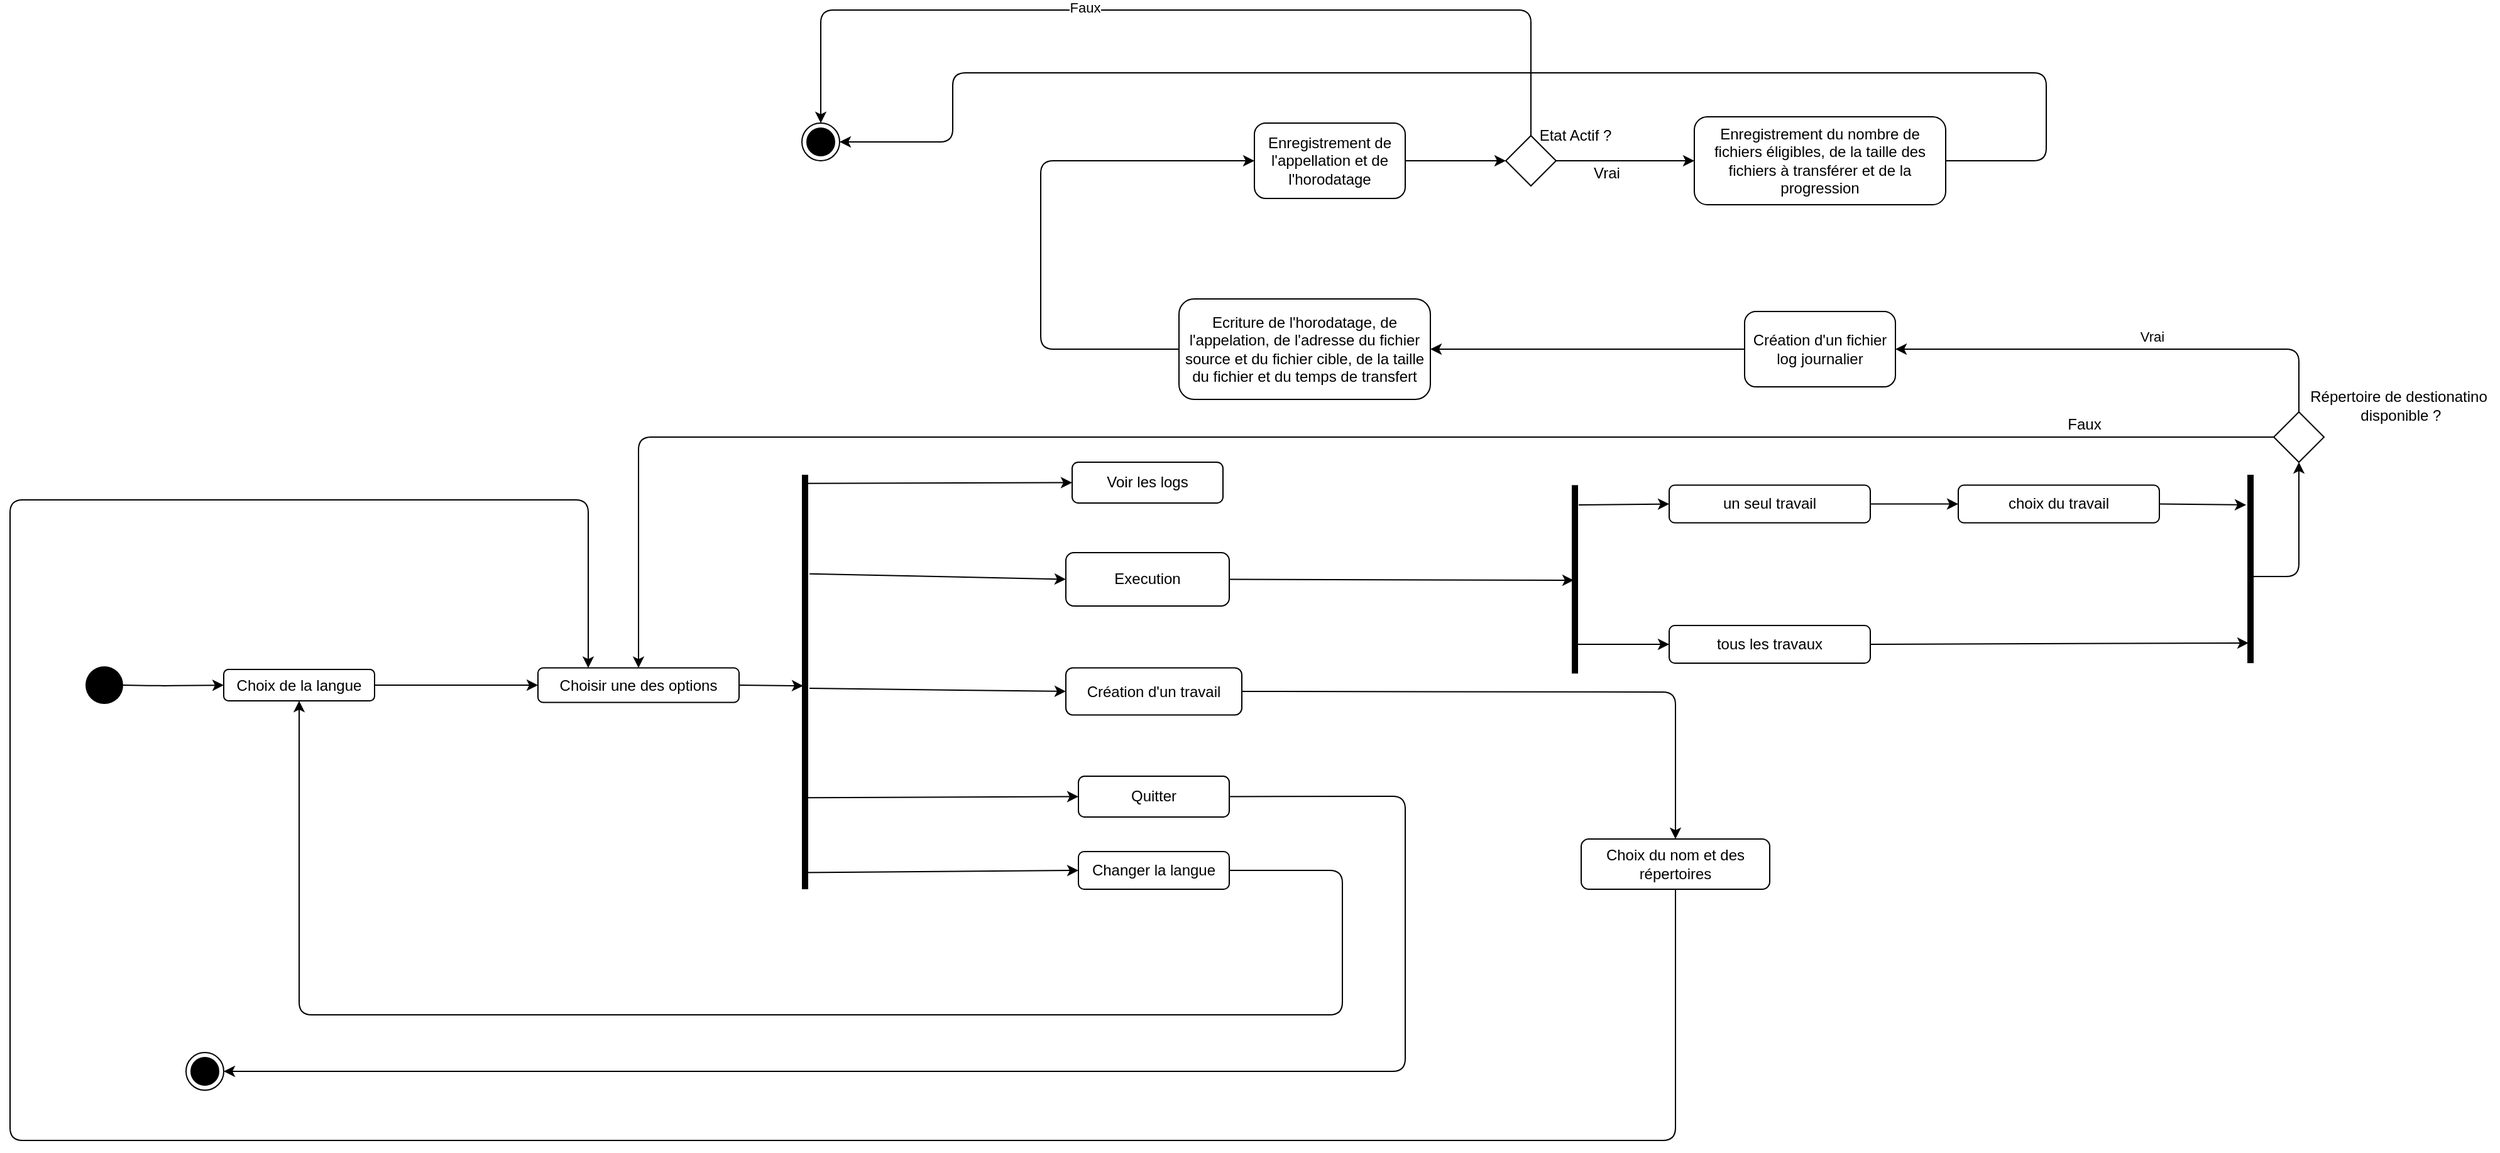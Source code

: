 <mxfile version="13.9.9" type="device"><diagram id="Pqqq1iRG-9QUSBHrZ13n" name="Page-1"><mxGraphModel dx="1739" dy="805" grid="1" gridSize="10" guides="1" tooltips="1" connect="1" arrows="1" fold="1" page="1" pageScale="1" pageWidth="827" pageHeight="1169" math="0" shadow="0"><root><mxCell id="0"/><mxCell id="1" parent="0"/><mxCell id="pSCI7zslac95Q4Fa9Zxy-1" value="" style="ellipse;fillColor=#000000;strokeColor=none;" parent="1" vertex="1"><mxGeometry x="-540" y="632.5" width="30" height="30" as="geometry"/></mxCell><mxCell id="pSCI7zslac95Q4Fa9Zxy-2" value="" style="ellipse;html=1;shape=endState;fillColor=#000000;strokeColor=#000000;" parent="1" vertex="1"><mxGeometry x="30" y="200" width="30" height="30" as="geometry"/></mxCell><mxCell id="pSCI7zslac95Q4Fa9Zxy-4" value="Choix de la langue" style="rounded=1;whiteSpace=wrap;html=1;" parent="1" vertex="1"><mxGeometry x="-430" y="635" width="120" height="25" as="geometry"/></mxCell><mxCell id="pSCI7zslac95Q4Fa9Zxy-10" value="" style="endArrow=classic;html=1;exitX=1.2;exitY=0.239;exitDx=0;exitDy=0;exitPerimeter=0;entryX=0;entryY=0.5;entryDx=0;entryDy=0;" parent="1" source="2zeeoTgWEDxm7dNyPJ4--4" target="pSCI7zslac95Q4Fa9Zxy-12" edge="1"><mxGeometry width="50" height="50" relative="1" as="geometry"><mxPoint x="323" y="590" as="sourcePoint"/><mxPoint x="510" y="605" as="targetPoint"/></mxGeometry></mxCell><mxCell id="pSCI7zslac95Q4Fa9Zxy-11" value="" style="endArrow=classic;html=1;entryX=0;entryY=0.5;entryDx=0;entryDy=0;" parent="1" target="pSCI7zslac95Q4Fa9Zxy-14" edge="1"><mxGeometry width="50" height="50" relative="1" as="geometry"><mxPoint x="36" y="650" as="sourcePoint"/><mxPoint x="507" y="685" as="targetPoint"/></mxGeometry></mxCell><mxCell id="pSCI7zslac95Q4Fa9Zxy-12" value="Execution" style="rounded=1;whiteSpace=wrap;html=1;" parent="1" vertex="1"><mxGeometry x="240" y="542" width="130" height="42.5" as="geometry"/></mxCell><mxCell id="pSCI7zslac95Q4Fa9Zxy-14" value="Création d'un travail" style="rounded=1;whiteSpace=wrap;html=1;" parent="1" vertex="1"><mxGeometry x="240" y="633.75" width="140" height="37.5" as="geometry"/></mxCell><mxCell id="pSCI7zslac95Q4Fa9Zxy-15" value="Choix du nom et des répertoires" style="rounded=1;whiteSpace=wrap;html=1;" parent="1" vertex="1"><mxGeometry x="650" y="770" width="150" height="40" as="geometry"/></mxCell><mxCell id="pSCI7zslac95Q4Fa9Zxy-18" value="" style="html=1;points=[];perimeter=orthogonalPerimeter;fillColor=#000000;strokeColor=none;" parent="1" vertex="1"><mxGeometry x="1180" y="480" width="5" height="150" as="geometry"/></mxCell><mxCell id="pSCI7zslac95Q4Fa9Zxy-23" value="" style="rhombus;whiteSpace=wrap;html=1;" parent="1" vertex="1"><mxGeometry x="590" y="210" width="40" height="40" as="geometry"/></mxCell><mxCell id="pSCI7zslac95Q4Fa9Zxy-25" value="Etat Actif ?" style="text;html=1;align=center;verticalAlign=middle;resizable=0;points=[];autosize=1;" parent="1" vertex="1"><mxGeometry x="610" y="200" width="70" height="20" as="geometry"/></mxCell><mxCell id="pSCI7zslac95Q4Fa9Zxy-26" value="" style="endArrow=classic;html=1;exitX=0.5;exitY=0;exitDx=0;exitDy=0;entryX=0.5;entryY=0;entryDx=0;entryDy=0;" parent="1" source="pSCI7zslac95Q4Fa9Zxy-23" target="pSCI7zslac95Q4Fa9Zxy-2" edge="1"><mxGeometry width="50" height="50" relative="1" as="geometry"><mxPoint x="590" y="380" as="sourcePoint"/><mxPoint x="610" y="110" as="targetPoint"/><Array as="points"><mxPoint x="610" y="110"/><mxPoint x="360" y="110"/><mxPoint x="45" y="110"/></Array></mxGeometry></mxCell><mxCell id="pSCI7zslac95Q4Fa9Zxy-27" value="Faux&lt;br&gt;" style="edgeLabel;html=1;align=center;verticalAlign=middle;resizable=0;points=[];" parent="pSCI7zslac95Q4Fa9Zxy-26" vertex="1" connectable="0"><mxGeometry x="0.28" y="-2" relative="1" as="geometry"><mxPoint x="28" as="offset"/></mxGeometry></mxCell><mxCell id="pSCI7zslac95Q4Fa9Zxy-28" value="Enregistrement de l'appellation et de l'horodatage" style="rounded=1;whiteSpace=wrap;html=1;" parent="1" vertex="1"><mxGeometry x="390" y="200" width="120" height="60" as="geometry"/></mxCell><mxCell id="pSCI7zslac95Q4Fa9Zxy-30" value="" style="endArrow=classic;html=1;exitX=1;exitY=0.5;exitDx=0;exitDy=0;entryX=0;entryY=0.5;entryDx=0;entryDy=0;" parent="1" source="pSCI7zslac95Q4Fa9Zxy-28" target="pSCI7zslac95Q4Fa9Zxy-23" edge="1"><mxGeometry width="50" height="50" relative="1" as="geometry"><mxPoint x="530" y="280" as="sourcePoint"/><mxPoint x="640" y="280" as="targetPoint"/></mxGeometry></mxCell><mxCell id="pSCI7zslac95Q4Fa9Zxy-31" value="" style="endArrow=classic;html=1;exitX=1;exitY=0.5;exitDx=0;exitDy=0;" parent="1" source="pSCI7zslac95Q4Fa9Zxy-23" target="pSCI7zslac95Q4Fa9Zxy-32" edge="1"><mxGeometry width="50" height="50" relative="1" as="geometry"><mxPoint x="650" y="229.5" as="sourcePoint"/><mxPoint x="730" y="230" as="targetPoint"/></mxGeometry></mxCell><mxCell id="pSCI7zslac95Q4Fa9Zxy-32" value="Enregistrement du nombre de fichiers éligibles, de la taille des fichiers à transférer et de la progression" style="rounded=1;whiteSpace=wrap;html=1;" parent="1" vertex="1"><mxGeometry x="740" y="195" width="200" height="70" as="geometry"/></mxCell><mxCell id="pSCI7zslac95Q4Fa9Zxy-35" value="Création d'un fichier log journalier" style="rounded=1;whiteSpace=wrap;html=1;" parent="1" vertex="1"><mxGeometry x="780" y="350" width="120" height="60" as="geometry"/></mxCell><mxCell id="pSCI7zslac95Q4Fa9Zxy-36" value="" style="endArrow=classic;html=1;exitX=0;exitY=0.5;exitDx=0;exitDy=0;entryX=1;entryY=0.5;entryDx=0;entryDy=0;" parent="1" source="pSCI7zslac95Q4Fa9Zxy-35" target="pSCI7zslac95Q4Fa9Zxy-37" edge="1"><mxGeometry width="50" height="50" relative="1" as="geometry"><mxPoint x="700" y="400" as="sourcePoint"/><mxPoint x="400" y="380" as="targetPoint"/></mxGeometry></mxCell><mxCell id="pSCI7zslac95Q4Fa9Zxy-37" value="Ecriture de l'horodatage, de l'appelation, de l'adresse du fichier source et du fichier cible, de la taille du fichier et du temps de transfert" style="rounded=1;whiteSpace=wrap;html=1;" parent="1" vertex="1"><mxGeometry x="330" y="340" width="200" height="80" as="geometry"/></mxCell><mxCell id="pSCI7zslac95Q4Fa9Zxy-38" value="" style="endArrow=classic;html=1;entryX=0;entryY=0.5;entryDx=0;entryDy=0;exitX=0;exitY=0.5;exitDx=0;exitDy=0;" parent="1" source="pSCI7zslac95Q4Fa9Zxy-37" target="pSCI7zslac95Q4Fa9Zxy-28" edge="1"><mxGeometry width="50" height="50" relative="1" as="geometry"><mxPoint x="260" y="350" as="sourcePoint"/><mxPoint x="220" y="260" as="targetPoint"/><Array as="points"><mxPoint x="220" y="380"/><mxPoint x="220" y="230"/></Array></mxGeometry></mxCell><mxCell id="pSCI7zslac95Q4Fa9Zxy-40" value="" style="endArrow=classic;html=1;exitX=1;exitY=0.5;exitDx=0;exitDy=0;entryX=1;entryY=0.5;entryDx=0;entryDy=0;" parent="1" source="pSCI7zslac95Q4Fa9Zxy-32" target="pSCI7zslac95Q4Fa9Zxy-2" edge="1"><mxGeometry width="50" height="50" relative="1" as="geometry"><mxPoint x="670" y="360" as="sourcePoint"/><mxPoint x="720" y="310" as="targetPoint"/><Array as="points"><mxPoint x="1020" y="230"/><mxPoint x="1020" y="160"/><mxPoint x="950" y="160"/><mxPoint x="530" y="160"/><mxPoint x="150" y="160"/><mxPoint x="150" y="215"/></Array></mxGeometry></mxCell><mxCell id="rXF3hH0OfseFt2itm7GK-2" value="" style="rhombus;whiteSpace=wrap;html=1;" parent="1" vertex="1"><mxGeometry x="1201" y="430" width="40" height="40" as="geometry"/></mxCell><mxCell id="rXF3hH0OfseFt2itm7GK-3" value="Répertoire de destionatino&lt;br&gt;&amp;nbsp;disponible ?" style="text;html=1;align=center;verticalAlign=middle;resizable=0;points=[];autosize=1;" parent="1" vertex="1"><mxGeometry x="1220" y="410" width="160" height="30" as="geometry"/></mxCell><mxCell id="rXF3hH0OfseFt2itm7GK-4" value="" style="endArrow=classic;html=1;exitX=0.5;exitY=0;exitDx=0;exitDy=0;entryX=1;entryY=0.5;entryDx=0;entryDy=0;" parent="1" source="rXF3hH0OfseFt2itm7GK-2" target="pSCI7zslac95Q4Fa9Zxy-35" edge="1"><mxGeometry width="50" height="50" relative="1" as="geometry"><mxPoint x="1090" y="380" as="sourcePoint"/><mxPoint x="1140" y="330" as="targetPoint"/><Array as="points"><mxPoint x="1221" y="380"/></Array></mxGeometry></mxCell><mxCell id="rXF3hH0OfseFt2itm7GK-5" value="Vrai&lt;br&gt;" style="edgeLabel;html=1;align=center;verticalAlign=middle;resizable=0;points=[];" parent="rXF3hH0OfseFt2itm7GK-4" vertex="1" connectable="0"><mxGeometry x="-0.096" y="1" relative="1" as="geometry"><mxPoint y="-11" as="offset"/></mxGeometry></mxCell><mxCell id="rXF3hH0OfseFt2itm7GK-6" value="" style="endArrow=classic;html=1;entryX=0.5;entryY=0;entryDx=0;entryDy=0;exitX=0;exitY=0.5;exitDx=0;exitDy=0;" parent="1" target="2zeeoTgWEDxm7dNyPJ4--5" edge="1" source="rXF3hH0OfseFt2itm7GK-2"><mxGeometry width="50" height="50" relative="1" as="geometry"><mxPoint x="1100" y="450" as="sourcePoint"/><mxPoint x="1090" y="270" as="targetPoint"/><Array as="points"><mxPoint x="960" y="450"/><mxPoint x="-100" y="450"/></Array></mxGeometry></mxCell><mxCell id="rXF3hH0OfseFt2itm7GK-8" value="Faux" style="text;html=1;align=center;verticalAlign=middle;resizable=0;points=[];autosize=1;" parent="1" vertex="1"><mxGeometry x="1030" y="430" width="40" height="20" as="geometry"/></mxCell><mxCell id="2zeeoTgWEDxm7dNyPJ4--2" value="" style="endArrow=classic;html=1;exitX=1;exitY=0.5;exitDx=0;exitDy=0;entryX=0;entryY=0.5;entryDx=0;entryDy=0;" parent="1" source="pSCI7zslac95Q4Fa9Zxy-1" target="pSCI7zslac95Q4Fa9Zxy-4" edge="1"><mxGeometry width="50" height="50" relative="1" as="geometry"><mxPoint x="-330" y="570" as="sourcePoint"/><mxPoint x="-280" y="520" as="targetPoint"/><Array as="points"><mxPoint x="-480" y="648"/></Array></mxGeometry></mxCell><mxCell id="2zeeoTgWEDxm7dNyPJ4--4" value="" style="html=1;points=[];perimeter=orthogonalPerimeter;fillColor=#000000;strokeColor=none;" parent="1" vertex="1"><mxGeometry x="30" y="480" width="5" height="330" as="geometry"/></mxCell><mxCell id="2zeeoTgWEDxm7dNyPJ4--5" value="Choisir une des options" style="rounded=1;whiteSpace=wrap;html=1;" parent="1" vertex="1"><mxGeometry x="-180" y="633.75" width="160" height="27.5" as="geometry"/></mxCell><mxCell id="2zeeoTgWEDxm7dNyPJ4--6" value="" style="endArrow=classic;html=1;exitX=1;exitY=0.5;exitDx=0;exitDy=0;entryX=0;entryY=0.5;entryDx=0;entryDy=0;" parent="1" source="pSCI7zslac95Q4Fa9Zxy-4" target="2zeeoTgWEDxm7dNyPJ4--5" edge="1"><mxGeometry width="50" height="50" relative="1" as="geometry"><mxPoint x="-550" y="657.5" as="sourcePoint"/><mxPoint x="-420" y="657.5" as="targetPoint"/><Array as="points"/></mxGeometry></mxCell><mxCell id="2zeeoTgWEDxm7dNyPJ4--9" value="" style="endArrow=classic;html=1;exitX=1;exitY=0.5;exitDx=0;exitDy=0;" parent="1" source="2zeeoTgWEDxm7dNyPJ4--5" edge="1"><mxGeometry width="50" height="50" relative="1" as="geometry"><mxPoint x="-300" y="657.5" as="sourcePoint"/><mxPoint x="31" y="648" as="targetPoint"/><Array as="points"/></mxGeometry></mxCell><mxCell id="2zeeoTgWEDxm7dNyPJ4--10" value="Changer la langue" style="rounded=1;whiteSpace=wrap;html=1;" parent="1" vertex="1"><mxGeometry x="250" y="780" width="120" height="30" as="geometry"/></mxCell><mxCell id="2zeeoTgWEDxm7dNyPJ4--11" value="" style="endArrow=classic;html=1;entryX=0;entryY=0.5;entryDx=0;entryDy=0;exitX=0;exitY=0.96;exitDx=0;exitDy=0;exitPerimeter=0;" parent="1" source="2zeeoTgWEDxm7dNyPJ4--4" target="2zeeoTgWEDxm7dNyPJ4--10" edge="1"><mxGeometry width="50" height="50" relative="1" as="geometry"><mxPoint x="36" y="759.5" as="sourcePoint"/><mxPoint x="260" y="759.5" as="targetPoint"/></mxGeometry></mxCell><mxCell id="2zeeoTgWEDxm7dNyPJ4--12" value="" style="ellipse;html=1;shape=endState;fillColor=#000000;strokeColor=#000000;" parent="1" vertex="1"><mxGeometry x="-460" y="940" width="30" height="30" as="geometry"/></mxCell><mxCell id="2zeeoTgWEDxm7dNyPJ4--14" value="Voir les logs" style="rounded=1;whiteSpace=wrap;html=1;" parent="1" vertex="1"><mxGeometry x="245" y="470" width="120" height="32.5" as="geometry"/></mxCell><mxCell id="2zeeoTgWEDxm7dNyPJ4--15" value="" style="endArrow=classic;html=1;exitX=0.8;exitY=0.021;exitDx=0;exitDy=0;exitPerimeter=0;entryX=0;entryY=0.5;entryDx=0;entryDy=0;" parent="1" source="2zeeoTgWEDxm7dNyPJ4--4" target="2zeeoTgWEDxm7dNyPJ4--14" edge="1"><mxGeometry width="50" height="50" relative="1" as="geometry"><mxPoint x="60" y="480" as="sourcePoint"/><mxPoint x="250" y="506" as="targetPoint"/></mxGeometry></mxCell><mxCell id="2zeeoTgWEDxm7dNyPJ4--16" value="Quitter" style="rounded=1;whiteSpace=wrap;html=1;" parent="1" vertex="1"><mxGeometry x="250" y="720" width="120" height="32.5" as="geometry"/></mxCell><mxCell id="2zeeoTgWEDxm7dNyPJ4--17" value="" style="endArrow=classic;html=1;entryX=0;entryY=0.5;entryDx=0;entryDy=0;exitX=1;exitY=0.779;exitDx=0;exitDy=0;exitPerimeter=0;" parent="1" source="2zeeoTgWEDxm7dNyPJ4--4" target="2zeeoTgWEDxm7dNyPJ4--16" edge="1"><mxGeometry width="50" height="50" relative="1" as="geometry"><mxPoint x="46" y="660" as="sourcePoint"/><mxPoint x="245" y="668.75" as="targetPoint"/></mxGeometry></mxCell><mxCell id="ECWKXX1cyewEBqcnCBlq-1" value="" style="endArrow=classic;html=1;exitX=1;exitY=0.5;exitDx=0;exitDy=0;entryX=0.5;entryY=0;entryDx=0;entryDy=0;" edge="1" parent="1" source="pSCI7zslac95Q4Fa9Zxy-14" target="pSCI7zslac95Q4Fa9Zxy-15"><mxGeometry width="50" height="50" relative="1" as="geometry"><mxPoint x="510" y="730" as="sourcePoint"/><mxPoint x="560" y="680" as="targetPoint"/><Array as="points"><mxPoint x="725" y="653"/></Array></mxGeometry></mxCell><mxCell id="ECWKXX1cyewEBqcnCBlq-2" value="" style="endArrow=classic;html=1;exitX=1;exitY=0.5;exitDx=0;exitDy=0;entryX=0.3;entryY=0.505;entryDx=0;entryDy=0;entryPerimeter=0;" edge="1" parent="1" source="pSCI7zslac95Q4Fa9Zxy-12" target="ECWKXX1cyewEBqcnCBlq-3"><mxGeometry width="50" height="50" relative="1" as="geometry"><mxPoint x="550" y="600" as="sourcePoint"/><mxPoint x="580" y="563" as="targetPoint"/></mxGeometry></mxCell><mxCell id="ECWKXX1cyewEBqcnCBlq-3" value="" style="html=1;points=[];perimeter=orthogonalPerimeter;fillColor=#000000;strokeColor=none;" vertex="1" parent="1"><mxGeometry x="642.5" y="488.25" width="5" height="150" as="geometry"/></mxCell><mxCell id="ECWKXX1cyewEBqcnCBlq-4" value="un seul travail" style="rounded=1;whiteSpace=wrap;html=1;" vertex="1" parent="1"><mxGeometry x="720" y="488.25" width="160" height="30" as="geometry"/></mxCell><mxCell id="ECWKXX1cyewEBqcnCBlq-5" value="tous les travaux" style="rounded=1;whiteSpace=wrap;html=1;" vertex="1" parent="1"><mxGeometry x="720" y="600" width="160" height="30" as="geometry"/></mxCell><mxCell id="ECWKXX1cyewEBqcnCBlq-6" value="choix du travail" style="rounded=1;whiteSpace=wrap;html=1;" vertex="1" parent="1"><mxGeometry x="950" y="488.25" width="160" height="30" as="geometry"/></mxCell><mxCell id="ECWKXX1cyewEBqcnCBlq-7" value="" style="endArrow=classic;html=1;exitX=1.1;exitY=0.105;exitDx=0;exitDy=0;exitPerimeter=0;entryX=0;entryY=0.5;entryDx=0;entryDy=0;" edge="1" parent="1" source="ECWKXX1cyewEBqcnCBlq-3" target="ECWKXX1cyewEBqcnCBlq-4"><mxGeometry width="50" height="50" relative="1" as="geometry"><mxPoint x="680" y="570" as="sourcePoint"/><mxPoint x="730" y="520" as="targetPoint"/></mxGeometry></mxCell><mxCell id="ECWKXX1cyewEBqcnCBlq-8" value="" style="endArrow=classic;html=1;entryX=0;entryY=0.5;entryDx=0;entryDy=0;" edge="1" parent="1" target="ECWKXX1cyewEBqcnCBlq-5"><mxGeometry width="50" height="50" relative="1" as="geometry"><mxPoint x="643" y="615" as="sourcePoint"/><mxPoint x="740" y="530" as="targetPoint"/></mxGeometry></mxCell><mxCell id="ECWKXX1cyewEBqcnCBlq-9" value="" style="endArrow=classic;html=1;exitX=1;exitY=0.5;exitDx=0;exitDy=0;entryX=0;entryY=0.5;entryDx=0;entryDy=0;" edge="1" parent="1" source="ECWKXX1cyewEBqcnCBlq-4" target="ECWKXX1cyewEBqcnCBlq-6"><mxGeometry width="50" height="50" relative="1" as="geometry"><mxPoint x="700" y="590" as="sourcePoint"/><mxPoint x="750" y="540" as="targetPoint"/></mxGeometry></mxCell><mxCell id="ECWKXX1cyewEBqcnCBlq-10" value="" style="endArrow=classic;html=1;exitX=1;exitY=0.5;exitDx=0;exitDy=0;entryX=-0.2;entryY=0.16;entryDx=0;entryDy=0;entryPerimeter=0;" edge="1" parent="1" source="ECWKXX1cyewEBqcnCBlq-6" target="pSCI7zslac95Q4Fa9Zxy-18"><mxGeometry width="50" height="50" relative="1" as="geometry"><mxPoint x="890" y="513.25" as="sourcePoint"/><mxPoint x="960" y="513.25" as="targetPoint"/></mxGeometry></mxCell><mxCell id="ECWKXX1cyewEBqcnCBlq-11" value="" style="endArrow=classic;html=1;exitX=1;exitY=0.5;exitDx=0;exitDy=0;entryX=0.2;entryY=0.893;entryDx=0;entryDy=0;entryPerimeter=0;" edge="1" parent="1" source="ECWKXX1cyewEBqcnCBlq-5" target="pSCI7zslac95Q4Fa9Zxy-18"><mxGeometry width="50" height="50" relative="1" as="geometry"><mxPoint x="900" y="523.25" as="sourcePoint"/><mxPoint x="970" y="523.25" as="targetPoint"/></mxGeometry></mxCell><mxCell id="ECWKXX1cyewEBqcnCBlq-13" value="" style="endArrow=classic;html=1;exitX=0.2;exitY=0.54;exitDx=0;exitDy=0;exitPerimeter=0;entryX=0.5;entryY=1;entryDx=0;entryDy=0;" edge="1" parent="1" source="pSCI7zslac95Q4Fa9Zxy-18" target="rXF3hH0OfseFt2itm7GK-2"><mxGeometry width="50" height="50" relative="1" as="geometry"><mxPoint x="1290" y="580" as="sourcePoint"/><mxPoint x="1340" y="530" as="targetPoint"/><Array as="points"><mxPoint x="1221" y="561"/></Array></mxGeometry></mxCell><mxCell id="ECWKXX1cyewEBqcnCBlq-14" value="" style="endArrow=classic;html=1;exitX=1;exitY=0.5;exitDx=0;exitDy=0;entryX=0.5;entryY=1;entryDx=0;entryDy=0;" edge="1" parent="1" source="2zeeoTgWEDxm7dNyPJ4--10" target="pSCI7zslac95Q4Fa9Zxy-4"><mxGeometry width="50" height="50" relative="1" as="geometry"><mxPoint x="290" y="920" as="sourcePoint"/><mxPoint x="340" y="870" as="targetPoint"/><Array as="points"><mxPoint x="460" y="795"/><mxPoint x="460" y="910"/><mxPoint x="-370" y="910"/></Array></mxGeometry></mxCell><mxCell id="ECWKXX1cyewEBqcnCBlq-16" value="" style="endArrow=classic;html=1;exitX=1;exitY=0.5;exitDx=0;exitDy=0;entryX=1;entryY=0.5;entryDx=0;entryDy=0;" edge="1" parent="1" source="2zeeoTgWEDxm7dNyPJ4--16" target="2zeeoTgWEDxm7dNyPJ4--12"><mxGeometry width="50" height="50" relative="1" as="geometry"><mxPoint x="380" y="805" as="sourcePoint"/><mxPoint x="-360" y="670" as="targetPoint"/><Array as="points"><mxPoint x="510" y="736"/><mxPoint x="510" y="920"/><mxPoint x="510" y="955"/></Array></mxGeometry></mxCell><mxCell id="ECWKXX1cyewEBqcnCBlq-17" value="" style="endArrow=classic;html=1;exitX=0.5;exitY=1;exitDx=0;exitDy=0;entryX=0.25;entryY=0;entryDx=0;entryDy=0;" edge="1" parent="1" source="pSCI7zslac95Q4Fa9Zxy-15" target="2zeeoTgWEDxm7dNyPJ4--5"><mxGeometry width="50" height="50" relative="1" as="geometry"><mxPoint x="90" y="770" as="sourcePoint"/><mxPoint x="140" y="720" as="targetPoint"/><Array as="points"><mxPoint x="725" y="1010"/><mxPoint x="-600" y="1010"/><mxPoint x="-600" y="500"/><mxPoint x="-140" y="500"/></Array></mxGeometry></mxCell><mxCell id="ECWKXX1cyewEBqcnCBlq-18" value="Vrai" style="text;html=1;align=center;verticalAlign=middle;resizable=0;points=[];autosize=1;" vertex="1" parent="1"><mxGeometry x="650" y="230" width="40" height="20" as="geometry"/></mxCell></root></mxGraphModel></diagram></mxfile>